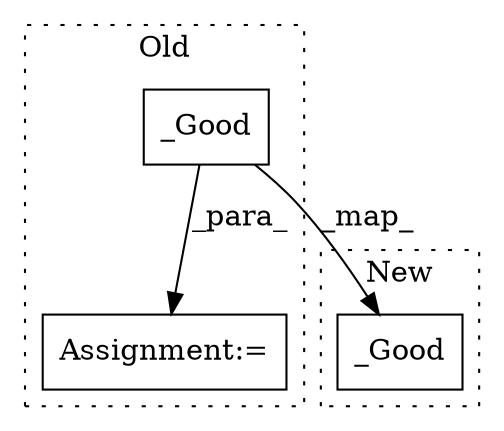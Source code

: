 digraph G {
subgraph cluster0 {
1 [label="_Good" a="32" s="505,512" l="6,1" shape="box"];
3 [label="Assignment:=" a="7" s="504" l="1" shape="box"];
label = "Old";
style="dotted";
}
subgraph cluster1 {
2 [label="_Good" a="32" s="486,493" l="6,1" shape="box"];
label = "New";
style="dotted";
}
1 -> 2 [label="_map_"];
1 -> 3 [label="_para_"];
}